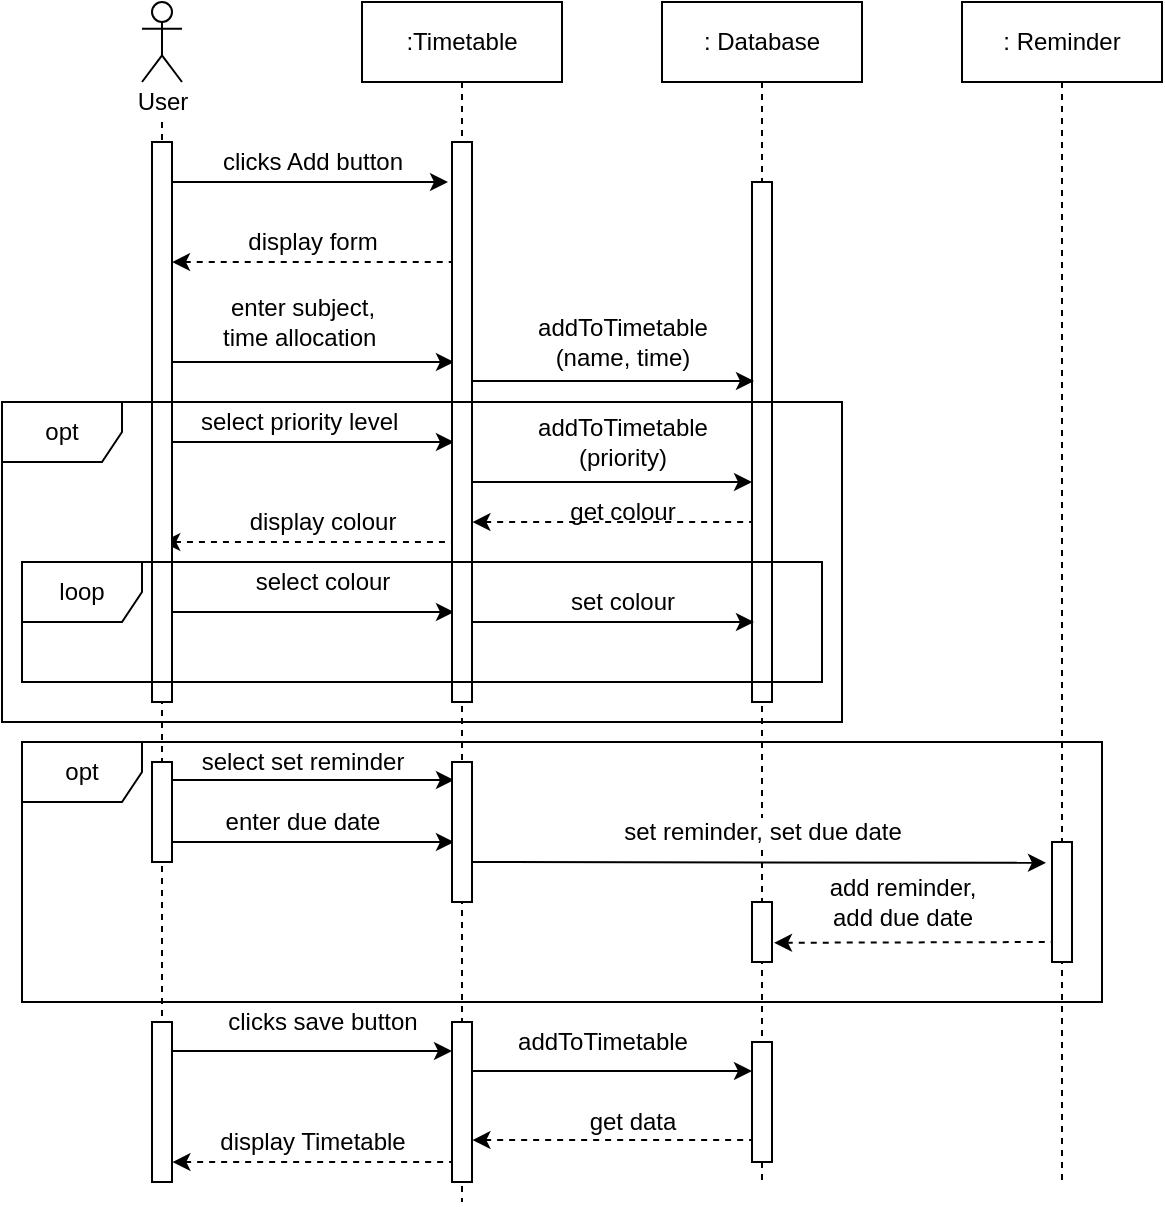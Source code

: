 <mxfile version="14.9.9" type="github">
  <diagram id="iu52rg2bMFQcI9aGM0fb" name="Page-1">
    <mxGraphModel dx="1888" dy="548" grid="1" gridSize="10" guides="1" tooltips="1" connect="1" arrows="1" fold="1" page="1" pageScale="1" pageWidth="850" pageHeight="1100" math="0" shadow="0">
      <root>
        <mxCell id="0" />
        <mxCell id="1" parent="0" />
        <mxCell id="6Z9NZlcsInPV9KQ9pKIT-49" value="opt" style="shape=umlFrame;whiteSpace=wrap;html=1;fillColor=#FFFFFF;" vertex="1" parent="1">
          <mxGeometry x="-760" y="430" width="540" height="130" as="geometry" />
        </mxCell>
        <mxCell id="l6OEePkHwcAdZu7ahC86-1" style="edgeStyle=orthogonalEdgeStyle;rounded=0;orthogonalLoop=1;jettySize=auto;html=1;endArrow=none;endFill=0;dashed=1;" parent="1" source="l6OEePkHwcAdZu7ahC86-12" edge="1">
          <mxGeometry relative="1" as="geometry">
            <mxPoint x="-690" y="650" as="targetPoint" />
            <mxPoint x="-690.5" y="-130.5" as="sourcePoint" />
            <Array as="points" />
          </mxGeometry>
        </mxCell>
        <mxCell id="l6OEePkHwcAdZu7ahC86-2" value="" style="shape=umlActor;verticalLabelPosition=bottom;verticalAlign=top;html=1;outlineConnect=0;" parent="1" vertex="1">
          <mxGeometry x="-700" y="60" width="20" height="40" as="geometry" />
        </mxCell>
        <mxCell id="l6OEePkHwcAdZu7ahC86-4" value=":Timetable" style="rounded=0;whiteSpace=wrap;html=1;" parent="1" vertex="1">
          <mxGeometry x="-590" y="60" width="100" height="40" as="geometry" />
        </mxCell>
        <mxCell id="l6OEePkHwcAdZu7ahC86-5" style="edgeStyle=orthogonalEdgeStyle;rounded=0;orthogonalLoop=1;jettySize=auto;html=1;endArrow=none;endFill=0;dashed=1;" parent="1" source="l6OEePkHwcAdZu7ahC86-6" edge="1">
          <mxGeometry relative="1" as="geometry">
            <mxPoint x="-390" y="650" as="targetPoint" />
          </mxGeometry>
        </mxCell>
        <mxCell id="l6OEePkHwcAdZu7ahC86-6" value=": Database" style="rounded=0;whiteSpace=wrap;html=1;" parent="1" vertex="1">
          <mxGeometry x="-440" y="60" width="100" height="40" as="geometry" />
        </mxCell>
        <mxCell id="l6OEePkHwcAdZu7ahC86-7" value="" style="endArrow=classic;html=1;" parent="1" edge="1">
          <mxGeometry width="50" height="50" relative="1" as="geometry">
            <mxPoint x="-690" y="150" as="sourcePoint" />
            <mxPoint x="-547" y="150" as="targetPoint" />
          </mxGeometry>
        </mxCell>
        <mxCell id="l6OEePkHwcAdZu7ahC86-8" value="clicks Add button" style="text;html=1;align=center;verticalAlign=middle;resizable=0;points=[];autosize=1;strokeColor=none;" parent="1" vertex="1">
          <mxGeometry x="-670" y="130" width="110" height="20" as="geometry" />
        </mxCell>
        <mxCell id="l6OEePkHwcAdZu7ahC86-11" value="" style="html=1;points=[];perimeter=orthogonalPerimeter;fillColor=#ffffff;" parent="1" vertex="1">
          <mxGeometry x="-395" y="150" width="10" height="260" as="geometry" />
        </mxCell>
        <mxCell id="l6OEePkHwcAdZu7ahC86-12" value="User" style="text;html=1;align=center;verticalAlign=middle;resizable=0;points=[];autosize=1;strokeColor=none;" parent="1" vertex="1">
          <mxGeometry x="-710" y="100" width="40" height="20" as="geometry" />
        </mxCell>
        <mxCell id="l6OEePkHwcAdZu7ahC86-15" value="" style="endArrow=classic;html=1;" parent="1" edge="1">
          <mxGeometry width="50" height="50" relative="1" as="geometry">
            <mxPoint x="-685" y="240" as="sourcePoint" />
            <mxPoint x="-544" y="240" as="targetPoint" />
          </mxGeometry>
        </mxCell>
        <mxCell id="l6OEePkHwcAdZu7ahC86-19" value="" style="endArrow=none;html=1;entryX=-0.02;entryY=0.222;entryDx=0;entryDy=0;entryPerimeter=0;startArrow=classic;startFill=1;endFill=0;dashed=1;" parent="1" edge="1">
          <mxGeometry width="50" height="50" relative="1" as="geometry">
            <mxPoint x="-685" y="190.02" as="sourcePoint" />
            <mxPoint x="-545.2" y="190.0" as="targetPoint" />
          </mxGeometry>
        </mxCell>
        <mxCell id="l6OEePkHwcAdZu7ahC86-20" value="" style="endArrow=none;html=1;entryX=-0.02;entryY=0.222;entryDx=0;entryDy=0;entryPerimeter=0;startArrow=classic;startFill=1;endFill=0;dashed=1;" parent="1" edge="1">
          <mxGeometry width="50" height="50" relative="1" as="geometry">
            <mxPoint x="-534.8" y="320.02" as="sourcePoint" />
            <mxPoint x="-395.0" y="320" as="targetPoint" />
          </mxGeometry>
        </mxCell>
        <mxCell id="l6OEePkHwcAdZu7ahC86-24" value="" style="edgeStyle=orthogonalEdgeStyle;rounded=0;orthogonalLoop=1;jettySize=auto;html=1;endArrow=none;endFill=0;dashed=1;" parent="1" source="l6OEePkHwcAdZu7ahC86-4" edge="1">
          <mxGeometry relative="1" as="geometry">
            <mxPoint x="-540" y="660" as="targetPoint" />
            <mxPoint x="-540" y="100" as="sourcePoint" />
            <Array as="points">
              <mxPoint x="-540" y="190" />
              <mxPoint x="-540" y="190" />
            </Array>
          </mxGeometry>
        </mxCell>
        <mxCell id="6Z9NZlcsInPV9KQ9pKIT-1" value="display form" style="text;html=1;align=center;verticalAlign=middle;resizable=0;points=[];autosize=1;strokeColor=none;" vertex="1" parent="1">
          <mxGeometry x="-655" y="170" width="80" height="20" as="geometry" />
        </mxCell>
        <mxCell id="6Z9NZlcsInPV9KQ9pKIT-2" value="enter subject, &lt;br&gt;time allocation&amp;nbsp;" style="text;html=1;align=center;verticalAlign=middle;resizable=0;points=[];autosize=1;strokeColor=none;" vertex="1" parent="1">
          <mxGeometry x="-670" y="205" width="100" height="30" as="geometry" />
        </mxCell>
        <mxCell id="6Z9NZlcsInPV9KQ9pKIT-3" value="" style="endArrow=classic;html=1;" edge="1" parent="1">
          <mxGeometry width="50" height="50" relative="1" as="geometry">
            <mxPoint x="-685" y="280" as="sourcePoint" />
            <mxPoint x="-544" y="280" as="targetPoint" />
          </mxGeometry>
        </mxCell>
        <mxCell id="6Z9NZlcsInPV9KQ9pKIT-4" value="" style="endArrow=classic;html=1;" edge="1" parent="1">
          <mxGeometry width="50" height="50" relative="1" as="geometry">
            <mxPoint x="-536" y="300" as="sourcePoint" />
            <mxPoint x="-395" y="300" as="targetPoint" />
          </mxGeometry>
        </mxCell>
        <mxCell id="6Z9NZlcsInPV9KQ9pKIT-5" value="" style="endArrow=classic;html=1;" edge="1" parent="1">
          <mxGeometry width="50" height="50" relative="1" as="geometry">
            <mxPoint x="-535" y="249.5" as="sourcePoint" />
            <mxPoint x="-394" y="249.5" as="targetPoint" />
          </mxGeometry>
        </mxCell>
        <mxCell id="6Z9NZlcsInPV9KQ9pKIT-6" value="" style="endArrow=classic;html=1;" edge="1" parent="1">
          <mxGeometry width="50" height="50" relative="1" as="geometry">
            <mxPoint x="-685" y="449" as="sourcePoint" />
            <mxPoint x="-544" y="449" as="targetPoint" />
          </mxGeometry>
        </mxCell>
        <mxCell id="6Z9NZlcsInPV9KQ9pKIT-7" value="" style="endArrow=classic;html=1;entryX=-0.3;entryY=0.173;entryDx=0;entryDy=0;entryPerimeter=0;" edge="1" parent="1" target="6Z9NZlcsInPV9KQ9pKIT-47">
          <mxGeometry width="50" height="50" relative="1" as="geometry">
            <mxPoint x="-536" y="490" as="sourcePoint" />
            <mxPoint x="-240" y="490" as="targetPoint" />
          </mxGeometry>
        </mxCell>
        <mxCell id="6Z9NZlcsInPV9KQ9pKIT-13" value="" style="endArrow=none;html=1;entryX=0.5;entryY=0.833;entryDx=0;entryDy=0;entryPerimeter=0;startArrow=classic;startFill=1;endFill=0;dashed=1;exitX=1.1;exitY=0.68;exitDx=0;exitDy=0;exitPerimeter=0;" edge="1" parent="1" source="6Z9NZlcsInPV9KQ9pKIT-37" target="6Z9NZlcsInPV9KQ9pKIT-47">
          <mxGeometry width="50" height="50" relative="1" as="geometry">
            <mxPoint x="-380" y="530" as="sourcePoint" />
            <mxPoint x="-255.2" y="530" as="targetPoint" />
          </mxGeometry>
        </mxCell>
        <mxCell id="6Z9NZlcsInPV9KQ9pKIT-17" value="select priority level&amp;nbsp;" style="text;html=1;align=center;verticalAlign=middle;resizable=0;points=[];autosize=1;strokeColor=none;" vertex="1" parent="1">
          <mxGeometry x="-680" y="260" width="120" height="20" as="geometry" />
        </mxCell>
        <mxCell id="6Z9NZlcsInPV9KQ9pKIT-18" value="addToTimetable&lt;br&gt;(name, time)&lt;span style=&quot;color: rgba(0 , 0 , 0 , 0) ; font-family: monospace ; font-size: 0px&quot;&gt;%3CmxGraphModel%3E%3Croot%3E%3CmxCell%20id%3D%220%22%2F%3E%3CmxCell%20id%3D%221%22%20parent%3D%220%22%2F%3E%3CmxCell%20id%3D%222%22%20value%3D%22%22%20style%3D%22endArrow%3Dnone%3Bhtml%3D1%3BentryX%3D-0.02%3BentryY%3D0.222%3BentryDx%3D0%3BentryDy%3D0%3BentryPerimeter%3D0%3BstartArrow%3Dclassic%3BstartFill%3D1%3BendFill%3D0%3Bdashed%3D1%3B%22%20edge%3D%221%22%20parent%3D%221%22%3E%3CmxGeometry%20width%3D%2250%22%20height%3D%2250%22%20relative%3D%221%22%20as%3D%22geometry%22%3E%3CmxPoint%20x%3D%22-340%22%20y%3D%22330.02%22%20as%3D%22sourcePoint%22%2F%3E%3CmxPoint%20x%3D%22-200.2%22%20y%3D%22330%22%20as%3D%22targetPoint%22%2F%3E%3C%2FmxGeometry%3E%3C%2FmxCell%3E%3C%2Froot%3E%3C%2FmxGraphModel%3E&lt;/span&gt;" style="text;html=1;align=center;verticalAlign=middle;resizable=0;points=[];autosize=1;strokeColor=none;" vertex="1" parent="1">
          <mxGeometry x="-510" y="210" width="100" height="40" as="geometry" />
        </mxCell>
        <mxCell id="6Z9NZlcsInPV9KQ9pKIT-19" value="addToTimetable&lt;br&gt;(priority)&lt;span style=&quot;color: rgba(0 , 0 , 0 , 0) ; font-family: monospace ; font-size: 0px&quot;&gt;%3CmxGraphModel%3E%3Croot%3E%3CmxCell%20id%3D%220%22%2F%3E%3CmxCell%20id%3D%221%22%20parent%3D%220%22%2F%3E%3CmxCell%20id%3D%222%22%20value%3D%22%22%20style%3D%22endArrow%3Dnone%3Bhtml%3D1%3BentryX%3D-0.02%3BentryY%3D0.222%3BentryDx%3D0%3BentryDy%3D0%3BentryPerimeter%3D0%3BstartArrow%3Dclassic%3BstartFill%3D1%3BendFill%3D0%3Bdashed%3D1%3B%22%20edge%3D%221%22%20parent%3D%221%22%3E%3CmxGeometry%20width%3D%2250%22%20height%3D%2250%22%20relative%3D%221%22%20as%3D%22geometry%22%3E%3CmxPoint%20x%3D%22-340%22%20y%3D%22330.02%22%20as%3D%22sourcePoint%22%2F%3E%3CmxPoint%20x%3D%22-200.2%22%20y%3D%22330%22%20as%3D%22targetPoint%22%2F%3E%3C%2FmxGeometry%3E%3C%2FmxCell%3E%3C%2Froot%3E%3C%2FmxGraphModel%3E&lt;/span&gt;" style="text;html=1;align=center;verticalAlign=middle;resizable=0;points=[];autosize=1;strokeColor=none;" vertex="1" parent="1">
          <mxGeometry x="-510" y="260" width="100" height="40" as="geometry" />
        </mxCell>
        <mxCell id="6Z9NZlcsInPV9KQ9pKIT-20" value="select set reminder" style="text;html=1;align=center;verticalAlign=middle;resizable=0;points=[];autosize=1;strokeColor=none;" vertex="1" parent="1">
          <mxGeometry x="-680" y="430" width="120" height="20" as="geometry" />
        </mxCell>
        <mxCell id="6Z9NZlcsInPV9KQ9pKIT-22" value="" style="endArrow=classic;html=1;" edge="1" parent="1">
          <mxGeometry width="50" height="50" relative="1" as="geometry">
            <mxPoint x="-685" y="365" as="sourcePoint" />
            <mxPoint x="-544" y="365" as="targetPoint" />
          </mxGeometry>
        </mxCell>
        <mxCell id="6Z9NZlcsInPV9KQ9pKIT-23" value="" style="endArrow=classic;html=1;" edge="1" parent="1">
          <mxGeometry width="50" height="50" relative="1" as="geometry">
            <mxPoint x="-685" y="480" as="sourcePoint" />
            <mxPoint x="-544" y="480" as="targetPoint" />
          </mxGeometry>
        </mxCell>
        <mxCell id="6Z9NZlcsInPV9KQ9pKIT-25" value="" style="endArrow=classic;html=1;" edge="1" parent="1">
          <mxGeometry width="50" height="50" relative="1" as="geometry">
            <mxPoint x="-536" y="594.5" as="sourcePoint" />
            <mxPoint x="-395" y="594.5" as="targetPoint" />
          </mxGeometry>
        </mxCell>
        <mxCell id="6Z9NZlcsInPV9KQ9pKIT-26" value="" style="endArrow=classic;html=1;" edge="1" parent="1">
          <mxGeometry width="50" height="50" relative="1" as="geometry">
            <mxPoint x="-686" y="584.5" as="sourcePoint" />
            <mxPoint x="-545" y="584.5" as="targetPoint" />
          </mxGeometry>
        </mxCell>
        <mxCell id="6Z9NZlcsInPV9KQ9pKIT-27" value="select colour" style="text;html=1;align=center;verticalAlign=middle;resizable=0;points=[];autosize=1;strokeColor=none;" vertex="1" parent="1">
          <mxGeometry x="-650" y="340" width="80" height="20" as="geometry" />
        </mxCell>
        <mxCell id="6Z9NZlcsInPV9KQ9pKIT-28" value="set colour" style="text;html=1;align=center;verticalAlign=middle;resizable=0;points=[];autosize=1;strokeColor=none;" vertex="1" parent="1">
          <mxGeometry x="-495" y="350" width="70" height="20" as="geometry" />
        </mxCell>
        <mxCell id="6Z9NZlcsInPV9KQ9pKIT-31" value="" style="html=1;points=[];perimeter=orthogonalPerimeter;fillColor=#FFFFFF;" vertex="1" parent="1">
          <mxGeometry x="-695" y="440" width="10" height="50" as="geometry" />
        </mxCell>
        <mxCell id="6Z9NZlcsInPV9KQ9pKIT-32" value="" style="html=1;points=[];perimeter=orthogonalPerimeter;fillColor=#FFFFFF;" vertex="1" parent="1">
          <mxGeometry x="-545" y="355" width="10" height="30" as="geometry" />
        </mxCell>
        <mxCell id="6Z9NZlcsInPV9KQ9pKIT-33" value="" style="html=1;points=[];perimeter=orthogonalPerimeter;fillColor=#FFFFFF;" vertex="1" parent="1">
          <mxGeometry x="-695" y="350" width="10" height="30" as="geometry" />
        </mxCell>
        <mxCell id="6Z9NZlcsInPV9KQ9pKIT-34" value="" style="html=1;points=[];perimeter=orthogonalPerimeter;fillColor=#FFFFFF;" vertex="1" parent="1">
          <mxGeometry x="-695" y="270" width="10" height="30" as="geometry" />
        </mxCell>
        <mxCell id="6Z9NZlcsInPV9KQ9pKIT-35" value="" style="html=1;points=[];perimeter=orthogonalPerimeter;fillColor=#FFFFFF;" vertex="1" parent="1">
          <mxGeometry x="-545" y="440" width="10" height="70" as="geometry" />
        </mxCell>
        <mxCell id="6Z9NZlcsInPV9KQ9pKIT-36" value="" style="html=1;points=[];perimeter=orthogonalPerimeter;fillColor=#FFFFFF;" vertex="1" parent="1">
          <mxGeometry x="-695" y="570" width="10" height="80" as="geometry" />
        </mxCell>
        <mxCell id="6Z9NZlcsInPV9KQ9pKIT-37" value="" style="html=1;points=[];perimeter=orthogonalPerimeter;fillColor=#FFFFFF;" vertex="1" parent="1">
          <mxGeometry x="-395" y="510" width="10" height="30" as="geometry" />
        </mxCell>
        <mxCell id="6Z9NZlcsInPV9KQ9pKIT-38" value="" style="html=1;points=[];perimeter=orthogonalPerimeter;fillColor=#FFFFFF;" vertex="1" parent="1">
          <mxGeometry x="-545" y="275" width="10" height="55" as="geometry" />
        </mxCell>
        <mxCell id="6Z9NZlcsInPV9KQ9pKIT-39" value="enter due date" style="text;html=1;align=center;verticalAlign=middle;resizable=0;points=[];autosize=1;strokeColor=none;" vertex="1" parent="1">
          <mxGeometry x="-665" y="460" width="90" height="20" as="geometry" />
        </mxCell>
        <mxCell id="6Z9NZlcsInPV9KQ9pKIT-41" style="edgeStyle=orthogonalEdgeStyle;rounded=0;orthogonalLoop=1;jettySize=auto;html=1;dashed=1;startArrow=none;startFill=0;endArrow=none;endFill=0;" edge="1" parent="1" source="6Z9NZlcsInPV9KQ9pKIT-40">
          <mxGeometry relative="1" as="geometry">
            <mxPoint x="-240" y="650" as="targetPoint" />
            <Array as="points">
              <mxPoint x="-240" y="650" />
            </Array>
          </mxGeometry>
        </mxCell>
        <mxCell id="6Z9NZlcsInPV9KQ9pKIT-40" value=": Reminder" style="rounded=0;whiteSpace=wrap;html=1;" vertex="1" parent="1">
          <mxGeometry x="-290" y="60" width="100" height="40" as="geometry" />
        </mxCell>
        <mxCell id="6Z9NZlcsInPV9KQ9pKIT-8" value="" style="endArrow=classic;html=1;" edge="1" parent="1">
          <mxGeometry width="50" height="50" relative="1" as="geometry">
            <mxPoint x="-535" y="370" as="sourcePoint" />
            <mxPoint x="-394" y="370" as="targetPoint" />
          </mxGeometry>
        </mxCell>
        <mxCell id="6Z9NZlcsInPV9KQ9pKIT-12" value="" style="endArrow=none;html=1;startArrow=classic;startFill=1;endFill=0;dashed=1;" edge="1" parent="1">
          <mxGeometry width="50" height="50" relative="1" as="geometry">
            <mxPoint x="-689.9" y="330.02" as="sourcePoint" />
            <mxPoint x="-540" y="330" as="targetPoint" />
          </mxGeometry>
        </mxCell>
        <mxCell id="6Z9NZlcsInPV9KQ9pKIT-42" value="&lt;span style=&quot;background-color: rgb(255 , 255 , 255)&quot;&gt;display colour&lt;/span&gt;" style="text;html=1;align=center;verticalAlign=middle;resizable=0;points=[];autosize=1;strokeColor=none;" vertex="1" parent="1">
          <mxGeometry x="-655" y="310" width="90" height="20" as="geometry" />
        </mxCell>
        <mxCell id="6Z9NZlcsInPV9KQ9pKIT-43" value="get colour" style="text;html=1;align=center;verticalAlign=middle;resizable=0;points=[];autosize=1;strokeColor=none;" vertex="1" parent="1">
          <mxGeometry x="-495" y="305" width="70" height="20" as="geometry" />
        </mxCell>
        <mxCell id="6Z9NZlcsInPV9KQ9pKIT-44" value="&lt;span style=&quot;background-color: rgb(255 , 255 , 255)&quot;&gt;set reminder, set due date&lt;/span&gt;" style="text;html=1;align=center;verticalAlign=middle;resizable=0;points=[];autosize=1;strokeColor=none;" vertex="1" parent="1">
          <mxGeometry x="-465" y="465" width="150" height="20" as="geometry" />
        </mxCell>
        <mxCell id="6Z9NZlcsInPV9KQ9pKIT-46" value="" style="html=1;points=[];perimeter=orthogonalPerimeter;fillColor=#FFFFFF;" vertex="1" parent="1">
          <mxGeometry x="-545" y="570" width="10" height="80" as="geometry" />
        </mxCell>
        <mxCell id="6Z9NZlcsInPV9KQ9pKIT-47" value="" style="html=1;points=[];perimeter=orthogonalPerimeter;fillColor=#FFFFFF;" vertex="1" parent="1">
          <mxGeometry x="-245" y="480" width="10" height="60" as="geometry" />
        </mxCell>
        <mxCell id="6Z9NZlcsInPV9KQ9pKIT-48" value="&lt;span style=&quot;background-color: rgb(255 , 255 , 255)&quot;&gt;add reminder, &lt;br&gt;add due date&lt;/span&gt;" style="text;html=1;align=center;verticalAlign=middle;resizable=0;points=[];autosize=1;strokeColor=none;" vertex="1" parent="1">
          <mxGeometry x="-365" y="495" width="90" height="30" as="geometry" />
        </mxCell>
        <mxCell id="l6OEePkHwcAdZu7ahC86-10" value="" style="html=1;points=[];perimeter=orthogonalPerimeter;fillColor=#FFFFFF;" parent="1" vertex="1">
          <mxGeometry x="-545" y="130" width="10" height="280" as="geometry" />
        </mxCell>
        <mxCell id="l6OEePkHwcAdZu7ahC86-9" value="" style="html=1;points=[];perimeter=orthogonalPerimeter;fillColor=#ffffff;" parent="1" vertex="1">
          <mxGeometry x="-695" y="130" width="10" height="280" as="geometry" />
        </mxCell>
        <mxCell id="6Z9NZlcsInPV9KQ9pKIT-50" value="clicks save button" style="text;html=1;align=center;verticalAlign=middle;resizable=0;points=[];autosize=1;strokeColor=none;" vertex="1" parent="1">
          <mxGeometry x="-665" y="560" width="110" height="20" as="geometry" />
        </mxCell>
        <mxCell id="6Z9NZlcsInPV9KQ9pKIT-53" value="" style="html=1;points=[];perimeter=orthogonalPerimeter;fillColor=#FFFFFF;" vertex="1" parent="1">
          <mxGeometry x="-395" y="580" width="10" height="60" as="geometry" />
        </mxCell>
        <mxCell id="6Z9NZlcsInPV9KQ9pKIT-61" value="" style="endArrow=none;html=1;entryX=-0.02;entryY=0.222;entryDx=0;entryDy=0;entryPerimeter=0;startArrow=classic;startFill=1;endFill=0;dashed=1;" edge="1" parent="1">
          <mxGeometry width="50" height="50" relative="1" as="geometry">
            <mxPoint x="-684.8" y="640.02" as="sourcePoint" />
            <mxPoint x="-545" y="640" as="targetPoint" />
          </mxGeometry>
        </mxCell>
        <mxCell id="6Z9NZlcsInPV9KQ9pKIT-65" value="" style="endArrow=none;html=1;entryX=-0.02;entryY=0.222;entryDx=0;entryDy=0;entryPerimeter=0;startArrow=classic;startFill=1;endFill=0;dashed=1;" edge="1" parent="1">
          <mxGeometry width="50" height="50" relative="1" as="geometry">
            <mxPoint x="-534.8" y="629.02" as="sourcePoint" />
            <mxPoint x="-395.0" y="629" as="targetPoint" />
          </mxGeometry>
        </mxCell>
        <mxCell id="6Z9NZlcsInPV9KQ9pKIT-66" value="addToTimetable" style="text;html=1;align=center;verticalAlign=middle;resizable=0;points=[];autosize=1;strokeColor=none;" vertex="1" parent="1">
          <mxGeometry x="-520" y="570" width="100" height="20" as="geometry" />
        </mxCell>
        <mxCell id="6Z9NZlcsInPV9KQ9pKIT-67" value="get data" style="text;html=1;align=center;verticalAlign=middle;resizable=0;points=[];autosize=1;strokeColor=none;" vertex="1" parent="1">
          <mxGeometry x="-485" y="610" width="60" height="20" as="geometry" />
        </mxCell>
        <mxCell id="6Z9NZlcsInPV9KQ9pKIT-68" value="display Timetable" style="text;html=1;align=center;verticalAlign=middle;resizable=0;points=[];autosize=1;strokeColor=none;" vertex="1" parent="1">
          <mxGeometry x="-670" y="620" width="110" height="20" as="geometry" />
        </mxCell>
        <mxCell id="6Z9NZlcsInPV9KQ9pKIT-21" value="loop" style="shape=umlFrame;whiteSpace=wrap;html=1;fillColor=#FFFFFF;" vertex="1" parent="1">
          <mxGeometry x="-760" y="340" width="400" height="60" as="geometry" />
        </mxCell>
        <mxCell id="6Z9NZlcsInPV9KQ9pKIT-16" value="opt" style="shape=umlFrame;whiteSpace=wrap;html=1;fillColor=#FFFFFF;" vertex="1" parent="1">
          <mxGeometry x="-770" y="260" width="420" height="160" as="geometry" />
        </mxCell>
      </root>
    </mxGraphModel>
  </diagram>
</mxfile>
